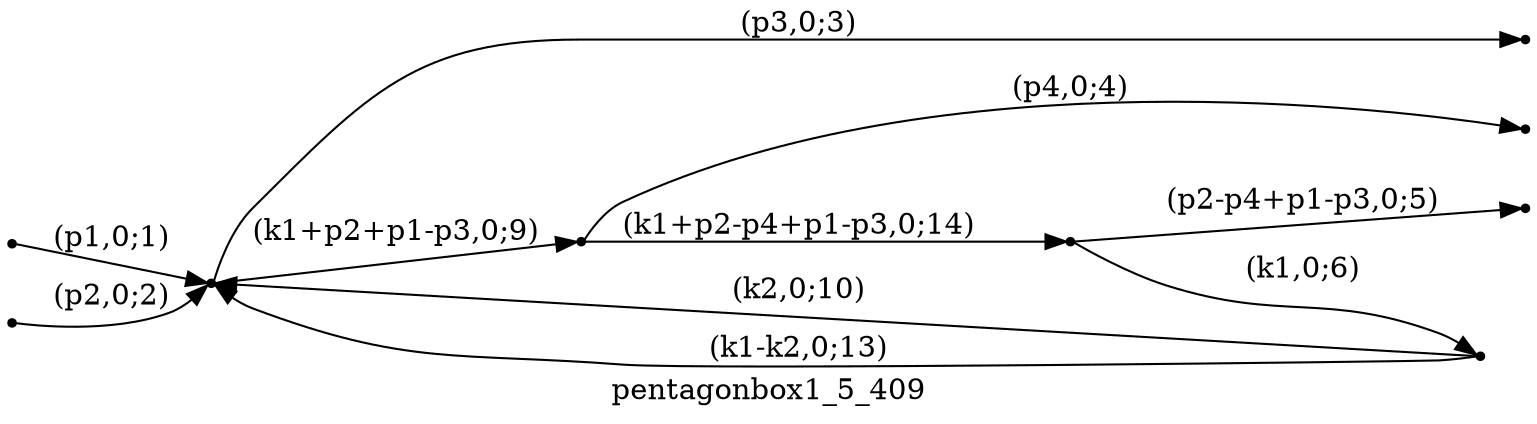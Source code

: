 digraph pentagonbox1_5_409 {
  label="pentagonbox1_5_409";
  rankdir="LR";
  subgraph edges {
    -1 -> 3 [label="(p1,0;1)"];
    -2 -> 3 [label="(p2,0;2)"];
    3 -> -3 [label="(p3,0;3)"];
    4 -> -4 [label="(p4,0;4)"];
    1 -> -5 [label="(p2-p4+p1-p3,0;5)"];
    1 -> 2 [label="(k1,0;6)"];
    3 -> 4 [label="(k1+p2+p1-p3,0;9)"];
    2 -> 3 [label="(k2,0;10)"];
    2 -> 3 [label="(k1-k2,0;13)"];
    4 -> 1 [label="(k1+p2-p4+p1-p3,0;14)"];
  }
  subgraph incoming { rank="source"; -1; -2; }
  subgraph outgoing { rank="sink"; -3; -4; -5; }
-5 [shape=point];
-4 [shape=point];
-3 [shape=point];
-2 [shape=point];
-1 [shape=point];
1 [shape=point];
2 [shape=point];
3 [shape=point];
4 [shape=point];
}


